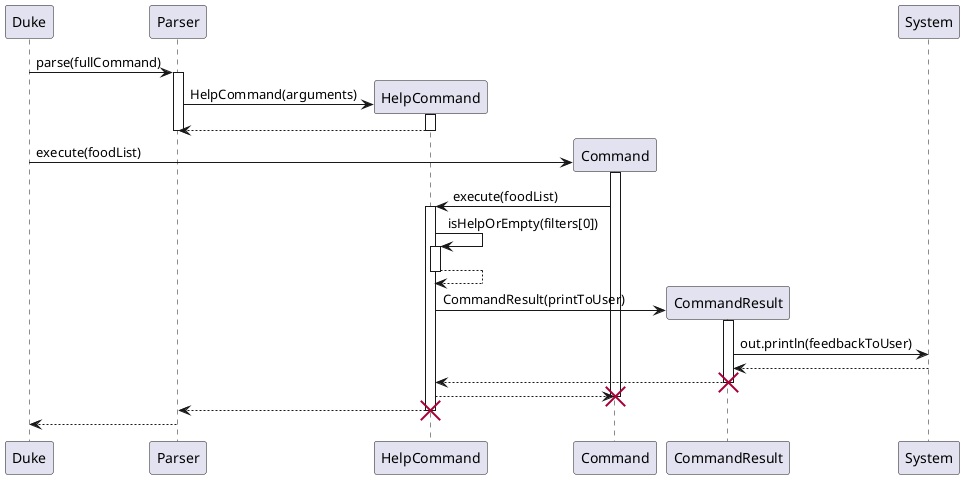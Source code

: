 @startuml
'https://plantuml.com/sequence-diagram



Duke -> Parser: parse(fullCommand)
activate Parser

create HelpCommand as hc
hc <- Parser : HelpCommand(arguments)
activate hc
hc --> Parser
deactivate hc
deactivate Parser

create Command as c
Duke -> c : execute(foodList)
activate c

c -> hc : execute(foodList)
activate hc
hc -> hc : isHelpOrEmpty(filters[0])
activate hc
hc --> hc
deactivate hc

create CommandResult as cr
hc -> cr : CommandResult(printToUser)
activate cr
cr->System: out.println(feedbackToUser)


System --> cr
cr --> hc
deactivate cr
destroy cr
hc --> c
deactivate c
destroy c
hc --> Parser
deactivate hc
destroy hc
Parser --> Duke
deactivate Parser

@enduml